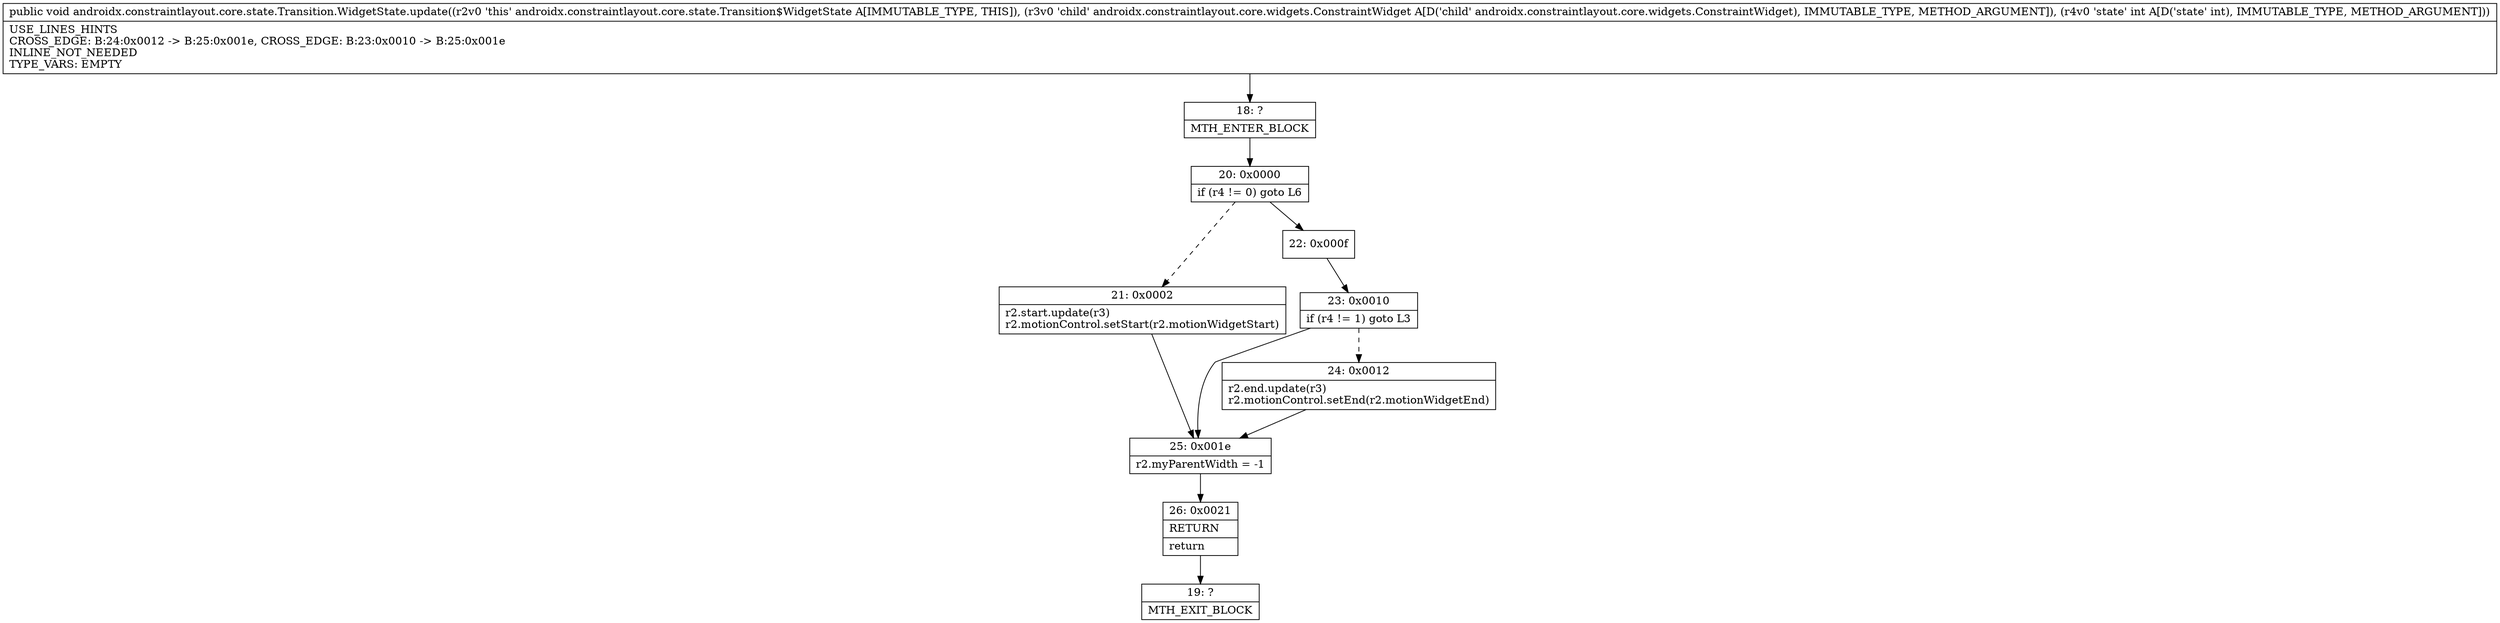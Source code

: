 digraph "CFG forandroidx.constraintlayout.core.state.Transition.WidgetState.update(Landroidx\/constraintlayout\/core\/widgets\/ConstraintWidget;I)V" {
Node_18 [shape=record,label="{18\:\ ?|MTH_ENTER_BLOCK\l}"];
Node_20 [shape=record,label="{20\:\ 0x0000|if (r4 != 0) goto L6\l}"];
Node_21 [shape=record,label="{21\:\ 0x0002|r2.start.update(r3)\lr2.motionControl.setStart(r2.motionWidgetStart)\l}"];
Node_25 [shape=record,label="{25\:\ 0x001e|r2.myParentWidth = \-1\l}"];
Node_26 [shape=record,label="{26\:\ 0x0021|RETURN\l|return\l}"];
Node_19 [shape=record,label="{19\:\ ?|MTH_EXIT_BLOCK\l}"];
Node_22 [shape=record,label="{22\:\ 0x000f}"];
Node_23 [shape=record,label="{23\:\ 0x0010|if (r4 != 1) goto L3\l}"];
Node_24 [shape=record,label="{24\:\ 0x0012|r2.end.update(r3)\lr2.motionControl.setEnd(r2.motionWidgetEnd)\l}"];
MethodNode[shape=record,label="{public void androidx.constraintlayout.core.state.Transition.WidgetState.update((r2v0 'this' androidx.constraintlayout.core.state.Transition$WidgetState A[IMMUTABLE_TYPE, THIS]), (r3v0 'child' androidx.constraintlayout.core.widgets.ConstraintWidget A[D('child' androidx.constraintlayout.core.widgets.ConstraintWidget), IMMUTABLE_TYPE, METHOD_ARGUMENT]), (r4v0 'state' int A[D('state' int), IMMUTABLE_TYPE, METHOD_ARGUMENT]))  | USE_LINES_HINTS\lCROSS_EDGE: B:24:0x0012 \-\> B:25:0x001e, CROSS_EDGE: B:23:0x0010 \-\> B:25:0x001e\lINLINE_NOT_NEEDED\lTYPE_VARS: EMPTY\l}"];
MethodNode -> Node_18;Node_18 -> Node_20;
Node_20 -> Node_21[style=dashed];
Node_20 -> Node_22;
Node_21 -> Node_25;
Node_25 -> Node_26;
Node_26 -> Node_19;
Node_22 -> Node_23;
Node_23 -> Node_24[style=dashed];
Node_23 -> Node_25;
Node_24 -> Node_25;
}

